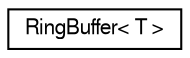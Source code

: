 digraph "Graphical Class Hierarchy"
{
  edge [fontname="FreeSans",fontsize="10",labelfontname="FreeSans",labelfontsize="10"];
  node [fontname="FreeSans",fontsize="10",shape=record];
  rankdir="LR";
  Node1 [label="RingBuffer\< T \>",height=0.2,width=0.4,color="black", fillcolor="white", style="filled",URL="$class_ring_buffer.html"];
}
